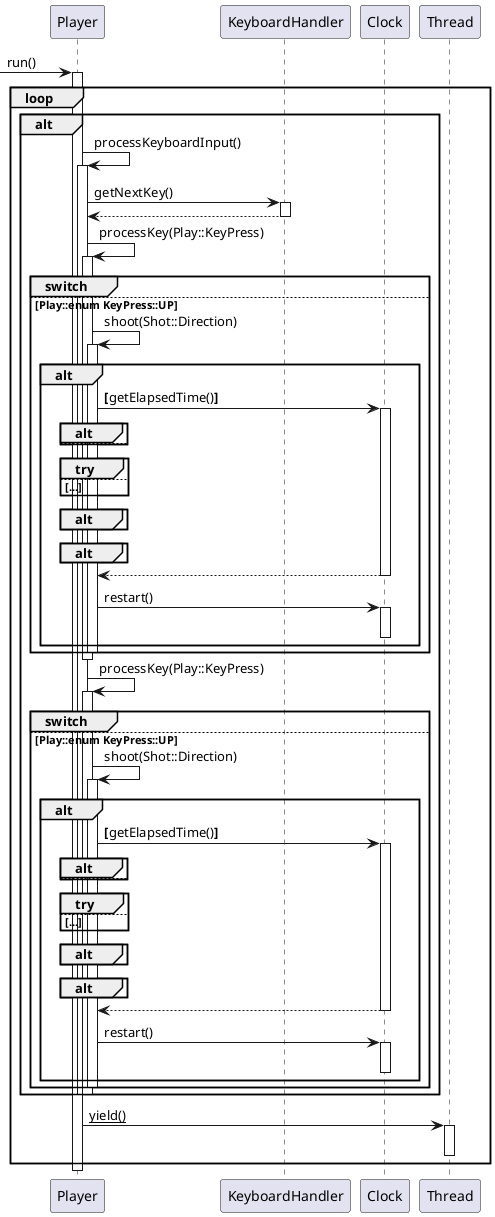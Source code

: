 @startuml
participant "Player" as C_0000725443068271602526
[-> C_0000725443068271602526 : run()
activate C_0000725443068271602526
loop
alt
C_0000725443068271602526 -> C_0000725443068271602526 : processKeyboardInput()
activate C_0000725443068271602526
participant "KeyboardHandler" as C_0001223286842177227068
C_0000725443068271602526 -> C_0001223286842177227068 : getNextKey()
activate C_0001223286842177227068
C_0001223286842177227068 --> C_0000725443068271602526
deactivate C_0001223286842177227068
C_0000725443068271602526 -> C_0000725443068271602526 : processKey(Play::KeyPress)
activate C_0000725443068271602526
group switch
else Play::enum KeyPress::UP
C_0000725443068271602526 -> C_0000725443068271602526 : shoot(Shot::Direction)
activate C_0000725443068271602526
alt
participant "Clock" as C_0001852475537888056637
C_0000725443068271602526 -> C_0001852475537888056637 : **[**getElapsedTime()**]**
activate C_0001852475537888056637
alt
else
end
group try
else ...
end
alt
end
alt
end
C_0001852475537888056637 --> C_0000725443068271602526
deactivate C_0001852475537888056637
C_0000725443068271602526 -> C_0001852475537888056637 : restart()
activate C_0001852475537888056637
deactivate C_0001852475537888056637
end
deactivate C_0000725443068271602526
end
deactivate C_0000725443068271602526
C_0000725443068271602526 -> C_0000725443068271602526 : processKey(Play::KeyPress)
activate C_0000725443068271602526
group switch
else Play::enum KeyPress::UP
C_0000725443068271602526 -> C_0000725443068271602526 : shoot(Shot::Direction)
activate C_0000725443068271602526
alt
C_0000725443068271602526 -> C_0001852475537888056637 : **[**getElapsedTime()**]**
activate C_0001852475537888056637
alt
else
end
group try
else ...
end
alt
end
alt
end
C_0001852475537888056637 --> C_0000725443068271602526
deactivate C_0001852475537888056637
C_0000725443068271602526 -> C_0001852475537888056637 : restart()
activate C_0001852475537888056637
deactivate C_0001852475537888056637
end
deactivate C_0000725443068271602526
end
deactivate C_0000725443068271602526
deactivate C_0000725443068271602526
end
participant "Thread" as C_0001680851961538404518
C_0000725443068271602526 -> C_0001680851961538404518 : __yield()__
activate C_0001680851961538404518
deactivate C_0001680851961538404518
end
deactivate C_0000725443068271602526

'Generated with clang-uml, version 0.3.7
'LLVM version Ubuntu clang version 12.0.0-3ubuntu1~20.04.5
@enduml
